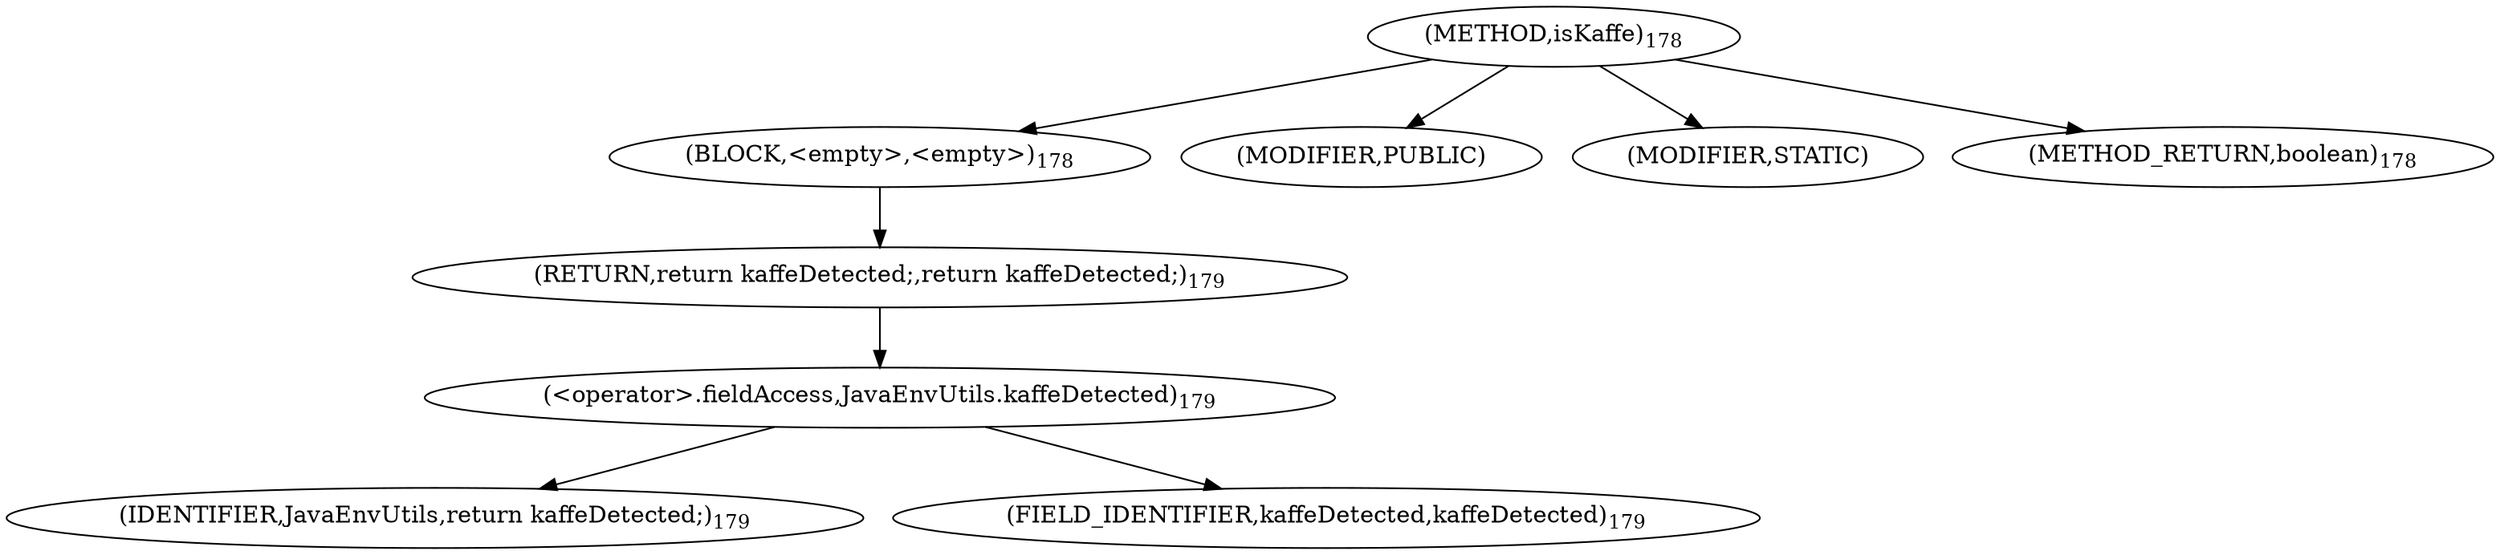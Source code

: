 digraph "isKaffe" {  
"121" [label = <(METHOD,isKaffe)<SUB>178</SUB>> ]
"122" [label = <(BLOCK,&lt;empty&gt;,&lt;empty&gt;)<SUB>178</SUB>> ]
"123" [label = <(RETURN,return kaffeDetected;,return kaffeDetected;)<SUB>179</SUB>> ]
"124" [label = <(&lt;operator&gt;.fieldAccess,JavaEnvUtils.kaffeDetected)<SUB>179</SUB>> ]
"125" [label = <(IDENTIFIER,JavaEnvUtils,return kaffeDetected;)<SUB>179</SUB>> ]
"126" [label = <(FIELD_IDENTIFIER,kaffeDetected,kaffeDetected)<SUB>179</SUB>> ]
"127" [label = <(MODIFIER,PUBLIC)> ]
"128" [label = <(MODIFIER,STATIC)> ]
"129" [label = <(METHOD_RETURN,boolean)<SUB>178</SUB>> ]
  "121" -> "122" 
  "121" -> "127" 
  "121" -> "128" 
  "121" -> "129" 
  "122" -> "123" 
  "123" -> "124" 
  "124" -> "125" 
  "124" -> "126" 
}
